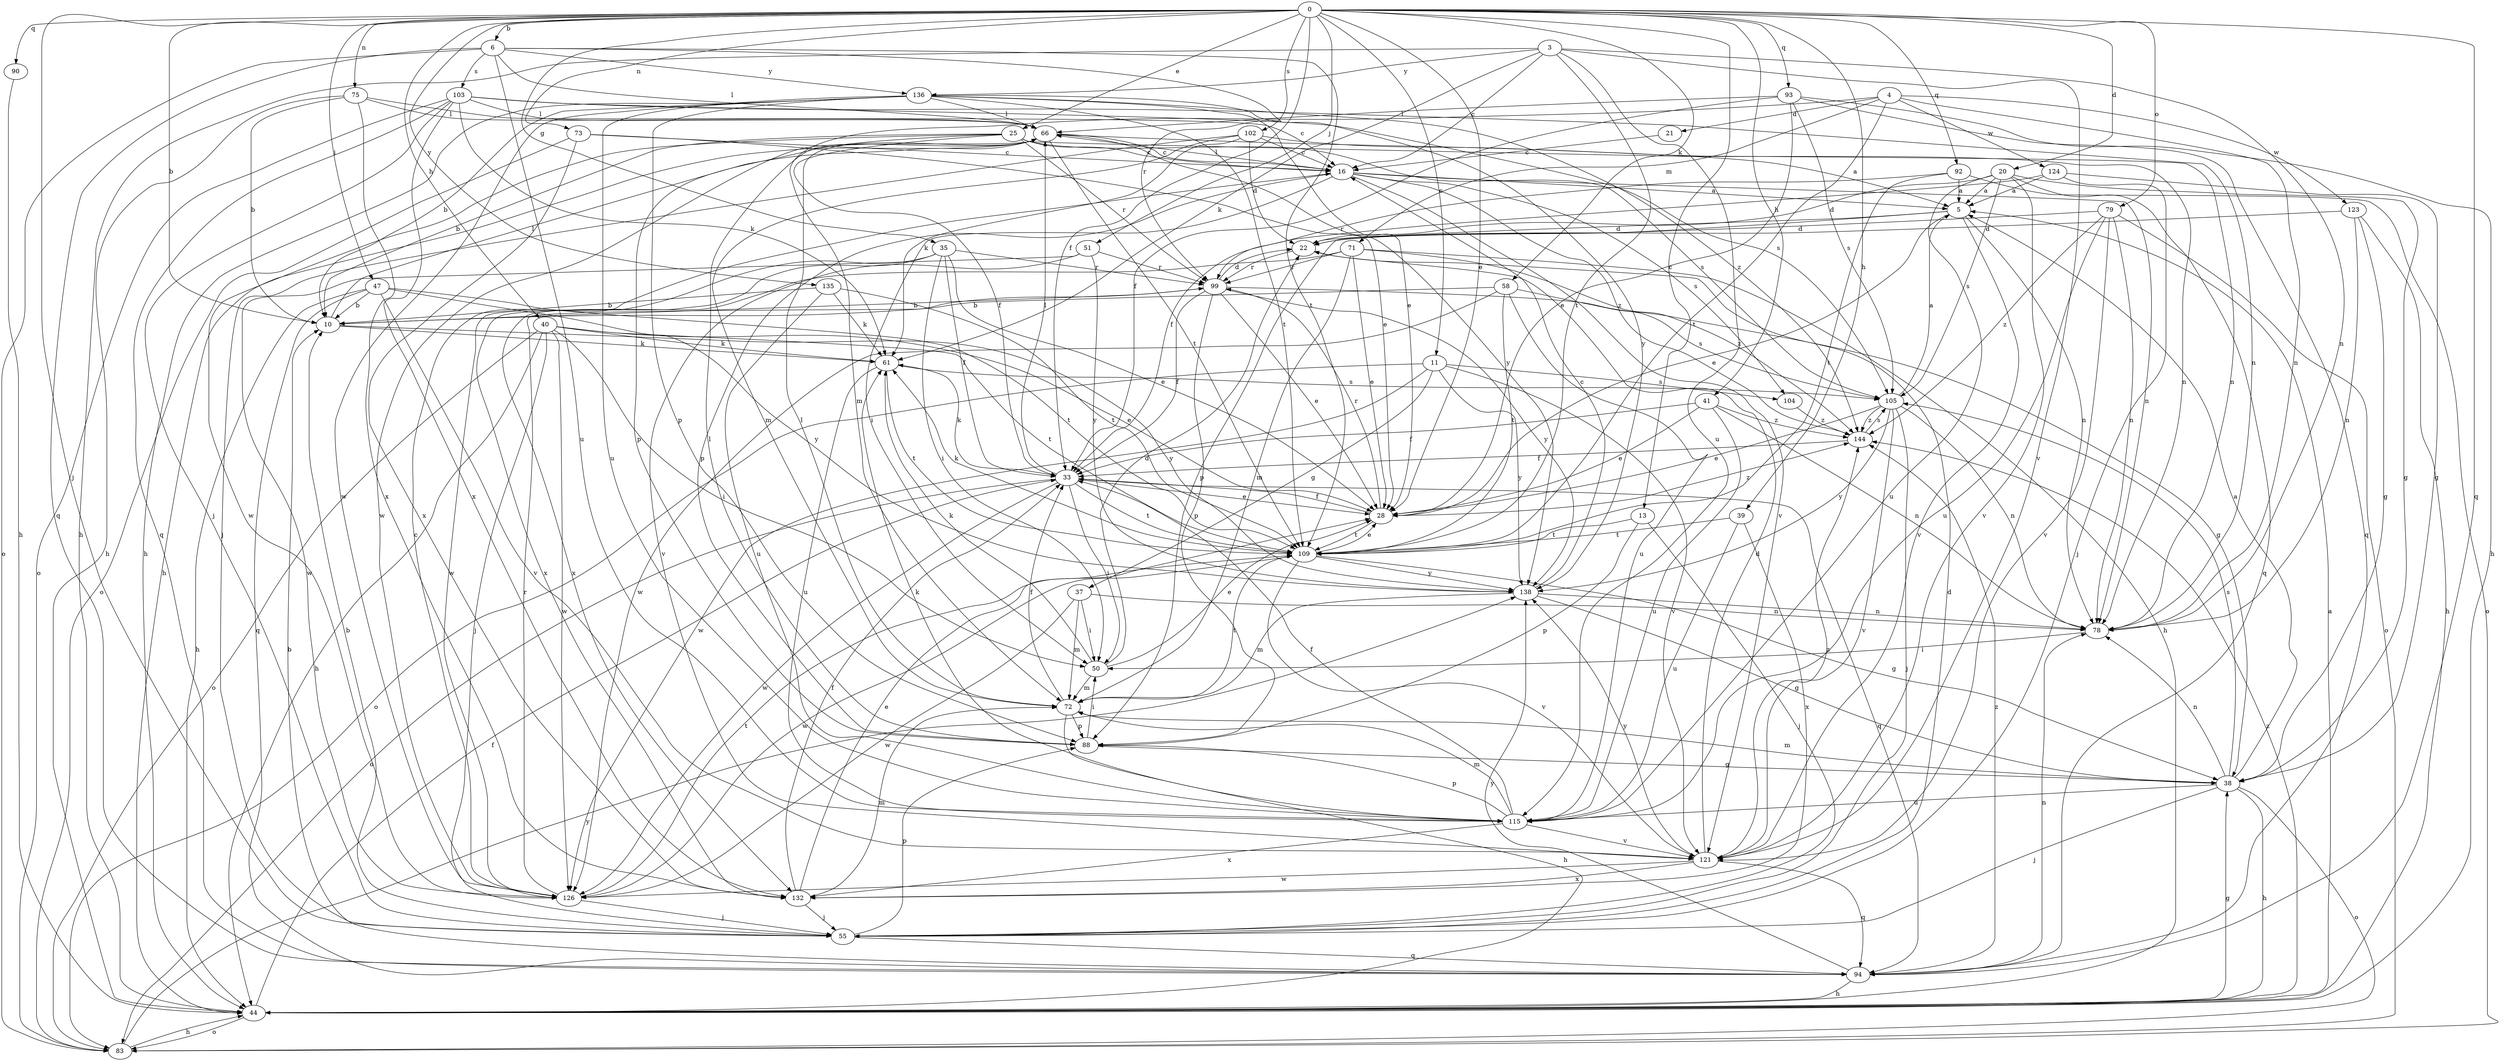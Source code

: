 strict digraph  {
0;
3;
4;
5;
6;
10;
11;
13;
16;
20;
21;
22;
25;
28;
33;
35;
37;
38;
39;
40;
41;
44;
47;
50;
51;
55;
58;
61;
66;
71;
72;
73;
75;
78;
79;
83;
88;
90;
92;
93;
94;
99;
102;
103;
104;
105;
109;
115;
121;
123;
124;
126;
132;
135;
136;
138;
144;
0 -> 6  [label=b];
0 -> 10  [label=b];
0 -> 11  [label=c];
0 -> 13  [label=c];
0 -> 20  [label=d];
0 -> 25  [label=e];
0 -> 28  [label=e];
0 -> 33  [label=f];
0 -> 35  [label=g];
0 -> 39  [label=h];
0 -> 40  [label=h];
0 -> 41  [label=h];
0 -> 47  [label=i];
0 -> 51  [label=j];
0 -> 55  [label=j];
0 -> 58  [label=k];
0 -> 73  [label=n];
0 -> 75  [label=n];
0 -> 79  [label=o];
0 -> 90  [label=q];
0 -> 92  [label=q];
0 -> 93  [label=q];
0 -> 94  [label=q];
0 -> 102  [label=s];
0 -> 135  [label=y];
3 -> 16  [label=c];
3 -> 44  [label=h];
3 -> 61  [label=k];
3 -> 78  [label=n];
3 -> 109  [label=t];
3 -> 115  [label=u];
3 -> 121  [label=v];
3 -> 136  [label=y];
4 -> 21  [label=d];
4 -> 71  [label=m];
4 -> 72  [label=m];
4 -> 78  [label=n];
4 -> 109  [label=t];
4 -> 123  [label=w];
4 -> 124  [label=w];
5 -> 22  [label=d];
5 -> 28  [label=e];
5 -> 78  [label=n];
5 -> 88  [label=p];
5 -> 121  [label=v];
6 -> 66  [label=l];
6 -> 83  [label=o];
6 -> 94  [label=q];
6 -> 99  [label=r];
6 -> 103  [label=s];
6 -> 109  [label=t];
6 -> 115  [label=u];
6 -> 136  [label=y];
10 -> 61  [label=k];
10 -> 66  [label=l];
10 -> 138  [label=y];
11 -> 37  [label=g];
11 -> 83  [label=o];
11 -> 104  [label=s];
11 -> 121  [label=v];
11 -> 126  [label=w];
11 -> 138  [label=y];
13 -> 55  [label=j];
13 -> 88  [label=p];
13 -> 109  [label=t];
16 -> 5  [label=a];
16 -> 50  [label=i];
16 -> 66  [label=l];
16 -> 78  [label=n];
16 -> 88  [label=p];
16 -> 104  [label=s];
16 -> 121  [label=v];
16 -> 144  [label=z];
20 -> 5  [label=a];
20 -> 22  [label=d];
20 -> 38  [label=g];
20 -> 94  [label=q];
20 -> 105  [label=s];
20 -> 115  [label=u];
20 -> 121  [label=v];
21 -> 16  [label=c];
22 -> 99  [label=r];
25 -> 10  [label=b];
25 -> 16  [label=c];
25 -> 33  [label=f];
25 -> 78  [label=n];
25 -> 88  [label=p];
25 -> 99  [label=r];
25 -> 105  [label=s];
25 -> 126  [label=w];
28 -> 33  [label=f];
28 -> 99  [label=r];
28 -> 109  [label=t];
28 -> 144  [label=z];
33 -> 28  [label=e];
33 -> 50  [label=i];
33 -> 61  [label=k];
33 -> 66  [label=l];
33 -> 83  [label=o];
33 -> 94  [label=q];
33 -> 109  [label=t];
33 -> 126  [label=w];
35 -> 28  [label=e];
35 -> 33  [label=f];
35 -> 50  [label=i];
35 -> 99  [label=r];
35 -> 126  [label=w];
35 -> 132  [label=x];
37 -> 50  [label=i];
37 -> 72  [label=m];
37 -> 78  [label=n];
37 -> 126  [label=w];
38 -> 5  [label=a];
38 -> 44  [label=h];
38 -> 55  [label=j];
38 -> 72  [label=m];
38 -> 78  [label=n];
38 -> 83  [label=o];
38 -> 105  [label=s];
38 -> 115  [label=u];
39 -> 109  [label=t];
39 -> 115  [label=u];
39 -> 132  [label=x];
40 -> 28  [label=e];
40 -> 44  [label=h];
40 -> 50  [label=i];
40 -> 55  [label=j];
40 -> 61  [label=k];
40 -> 83  [label=o];
40 -> 109  [label=t];
40 -> 126  [label=w];
41 -> 28  [label=e];
41 -> 33  [label=f];
41 -> 78  [label=n];
41 -> 115  [label=u];
41 -> 144  [label=z];
44 -> 5  [label=a];
44 -> 33  [label=f];
44 -> 38  [label=g];
44 -> 83  [label=o];
44 -> 144  [label=z];
47 -> 10  [label=b];
47 -> 44  [label=h];
47 -> 94  [label=q];
47 -> 109  [label=t];
47 -> 121  [label=v];
47 -> 138  [label=y];
50 -> 22  [label=d];
50 -> 28  [label=e];
50 -> 61  [label=k];
50 -> 72  [label=m];
51 -> 99  [label=r];
51 -> 121  [label=v];
51 -> 126  [label=w];
51 -> 138  [label=y];
55 -> 10  [label=b];
55 -> 22  [label=d];
55 -> 88  [label=p];
55 -> 94  [label=q];
58 -> 10  [label=b];
58 -> 105  [label=s];
58 -> 109  [label=t];
58 -> 115  [label=u];
58 -> 126  [label=w];
61 -> 105  [label=s];
61 -> 109  [label=t];
61 -> 115  [label=u];
66 -> 16  [label=c];
66 -> 44  [label=h];
66 -> 78  [label=n];
66 -> 109  [label=t];
66 -> 126  [label=w];
66 -> 138  [label=y];
71 -> 28  [label=e];
71 -> 44  [label=h];
71 -> 72  [label=m];
71 -> 99  [label=r];
71 -> 132  [label=x];
71 -> 144  [label=z];
72 -> 33  [label=f];
72 -> 44  [label=h];
72 -> 66  [label=l];
72 -> 88  [label=p];
72 -> 109  [label=t];
73 -> 16  [label=c];
73 -> 28  [label=e];
73 -> 83  [label=o];
73 -> 132  [label=x];
75 -> 10  [label=b];
75 -> 16  [label=c];
75 -> 44  [label=h];
75 -> 66  [label=l];
75 -> 132  [label=x];
78 -> 50  [label=i];
79 -> 22  [label=d];
79 -> 78  [label=n];
79 -> 83  [label=o];
79 -> 115  [label=u];
79 -> 121  [label=v];
79 -> 144  [label=z];
83 -> 44  [label=h];
83 -> 138  [label=y];
88 -> 38  [label=g];
88 -> 50  [label=i];
88 -> 66  [label=l];
90 -> 44  [label=h];
92 -> 5  [label=a];
92 -> 83  [label=o];
92 -> 99  [label=r];
92 -> 109  [label=t];
93 -> 28  [label=e];
93 -> 33  [label=f];
93 -> 44  [label=h];
93 -> 66  [label=l];
93 -> 94  [label=q];
93 -> 105  [label=s];
94 -> 10  [label=b];
94 -> 44  [label=h];
94 -> 78  [label=n];
94 -> 138  [label=y];
94 -> 144  [label=z];
99 -> 10  [label=b];
99 -> 22  [label=d];
99 -> 28  [label=e];
99 -> 33  [label=f];
99 -> 38  [label=g];
99 -> 88  [label=p];
99 -> 138  [label=y];
102 -> 5  [label=a];
102 -> 16  [label=c];
102 -> 22  [label=d];
102 -> 55  [label=j];
102 -> 61  [label=k];
102 -> 72  [label=m];
103 -> 55  [label=j];
103 -> 61  [label=k];
103 -> 66  [label=l];
103 -> 78  [label=n];
103 -> 83  [label=o];
103 -> 94  [label=q];
103 -> 105  [label=s];
103 -> 132  [label=x];
104 -> 144  [label=z];
105 -> 5  [label=a];
105 -> 28  [label=e];
105 -> 55  [label=j];
105 -> 78  [label=n];
105 -> 121  [label=v];
105 -> 138  [label=y];
105 -> 144  [label=z];
109 -> 28  [label=e];
109 -> 38  [label=g];
109 -> 61  [label=k];
109 -> 121  [label=v];
109 -> 126  [label=w];
109 -> 138  [label=y];
115 -> 33  [label=f];
115 -> 61  [label=k];
115 -> 72  [label=m];
115 -> 88  [label=p];
115 -> 121  [label=v];
115 -> 132  [label=x];
121 -> 22  [label=d];
121 -> 94  [label=q];
121 -> 126  [label=w];
121 -> 132  [label=x];
121 -> 138  [label=y];
121 -> 144  [label=z];
123 -> 22  [label=d];
123 -> 38  [label=g];
123 -> 44  [label=h];
123 -> 78  [label=n];
124 -> 5  [label=a];
124 -> 33  [label=f];
124 -> 38  [label=g];
124 -> 55  [label=j];
126 -> 16  [label=c];
126 -> 55  [label=j];
126 -> 99  [label=r];
126 -> 109  [label=t];
132 -> 28  [label=e];
132 -> 33  [label=f];
132 -> 55  [label=j];
132 -> 72  [label=m];
135 -> 10  [label=b];
135 -> 61  [label=k];
135 -> 109  [label=t];
135 -> 115  [label=u];
136 -> 10  [label=b];
136 -> 28  [label=e];
136 -> 44  [label=h];
136 -> 66  [label=l];
136 -> 88  [label=p];
136 -> 109  [label=t];
136 -> 115  [label=u];
136 -> 126  [label=w];
136 -> 138  [label=y];
136 -> 144  [label=z];
138 -> 16  [label=c];
138 -> 38  [label=g];
138 -> 72  [label=m];
138 -> 78  [label=n];
144 -> 33  [label=f];
144 -> 105  [label=s];
}
